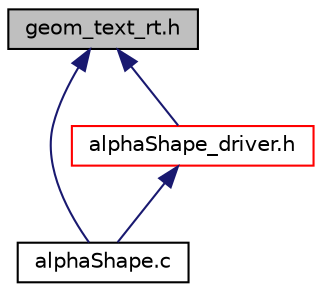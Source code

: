 digraph "geom_text_rt.h"
{
  edge [fontname="Helvetica",fontsize="10",labelfontname="Helvetica",labelfontsize="10"];
  node [fontname="Helvetica",fontsize="10",shape=record];
  Node1 [label="geom_text_rt.h",height=0.2,width=0.4,color="black", fillcolor="grey75", style="filled", fontcolor="black"];
  Node1 -> Node2 [dir="back",color="midnightblue",fontsize="10",style="solid",fontname="Helvetica"];
  Node2 [label="alphaShape.c",height=0.2,width=0.4,color="black", fillcolor="white", style="filled",URL="$alphaShape_8c.html"];
  Node1 -> Node3 [dir="back",color="midnightblue",fontsize="10",style="solid",fontname="Helvetica"];
  Node3 [label="alphaShape_driver.h",height=0.2,width=0.4,color="red", fillcolor="white", style="filled",URL="$alphaShape__driver_8h.html"];
  Node3 -> Node2 [dir="back",color="midnightblue",fontsize="10",style="solid",fontname="Helvetica"];
}

